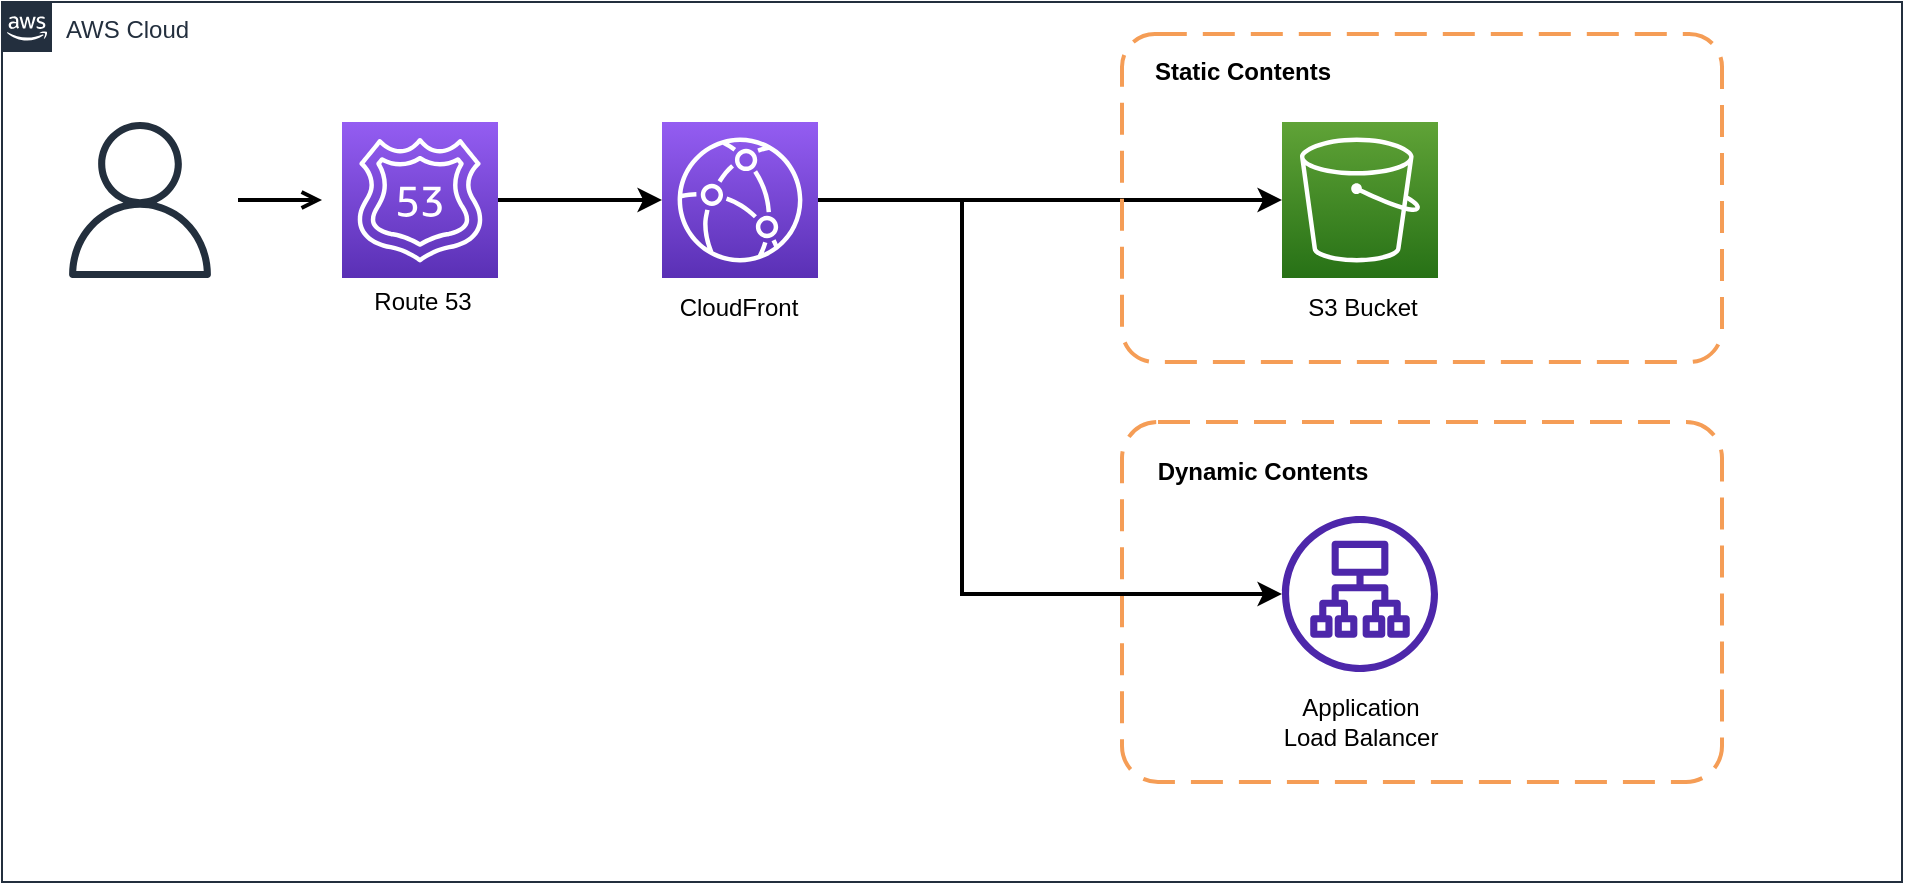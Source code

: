 <mxfile version="20.1.1" type="github"><diagram id="Ht1M8jgEwFfnCIfOTk4-" name="Page-1"><mxGraphModel dx="1061" dy="620" grid="1" gridSize="10" guides="1" tooltips="1" connect="1" arrows="1" fold="1" page="1" pageScale="1" pageWidth="1169" pageHeight="827" math="0" shadow="0"><root><mxCell id="0"/><mxCell id="1" parent="0"/><mxCell id="UEzPUAAOIrF-is8g5C7q-74" value="AWS Cloud" style="points=[[0,0],[0.25,0],[0.5,0],[0.75,0],[1,0],[1,0.25],[1,0.5],[1,0.75],[1,1],[0.75,1],[0.5,1],[0.25,1],[0,1],[0,0.75],[0,0.5],[0,0.25]];outlineConnect=0;gradientColor=none;html=1;whiteSpace=wrap;fontSize=12;fontStyle=0;shape=mxgraph.aws4.group;grIcon=mxgraph.aws4.group_aws_cloud_alt;strokeColor=#232F3E;fillColor=none;verticalAlign=top;align=left;spacingLeft=30;fontColor=#232F3E;dashed=0;labelBackgroundColor=#ffffff;container=1;pointerEvents=0;collapsible=0;recursiveResize=0;" parent="1" vertex="1"><mxGeometry x="120" y="80" width="950" height="440" as="geometry"/></mxCell><mxCell id="76puuDSHmPxs89M5ZQmI-17" value="" style="rounded=1;arcSize=10;dashed=1;strokeColor=#F59D56;fillColor=none;gradientColor=none;dashPattern=8 4;strokeWidth=2;" vertex="1" parent="UEzPUAAOIrF-is8g5C7q-74"><mxGeometry x="560" y="210" width="300" height="180" as="geometry"/></mxCell><mxCell id="76puuDSHmPxs89M5ZQmI-1" value="" style="sketch=0;outlineConnect=0;fontColor=#232F3E;gradientColor=none;fillColor=#232F3D;strokeColor=none;dashed=0;verticalLabelPosition=bottom;verticalAlign=top;align=center;html=1;fontSize=12;fontStyle=0;aspect=fixed;pointerEvents=1;shape=mxgraph.aws4.user;" vertex="1" parent="UEzPUAAOIrF-is8g5C7q-74"><mxGeometry x="30" y="60" width="78" height="78" as="geometry"/></mxCell><mxCell id="76puuDSHmPxs89M5ZQmI-4" style="edgeStyle=orthogonalEdgeStyle;rounded=0;orthogonalLoop=1;jettySize=auto;html=1;entryX=0;entryY=0.5;entryDx=0;entryDy=0;entryPerimeter=0;strokeWidth=2;" edge="1" parent="UEzPUAAOIrF-is8g5C7q-74" source="76puuDSHmPxs89M5ZQmI-2" target="76puuDSHmPxs89M5ZQmI-3"><mxGeometry relative="1" as="geometry"/></mxCell><mxCell id="76puuDSHmPxs89M5ZQmI-2" value="" style="sketch=0;points=[[0,0,0],[0.25,0,0],[0.5,0,0],[0.75,0,0],[1,0,0],[0,1,0],[0.25,1,0],[0.5,1,0],[0.75,1,0],[1,1,0],[0,0.25,0],[0,0.5,0],[0,0.75,0],[1,0.25,0],[1,0.5,0],[1,0.75,0]];outlineConnect=0;fontColor=#232F3E;gradientColor=#945DF2;gradientDirection=north;fillColor=#5A30B5;strokeColor=#ffffff;dashed=0;verticalLabelPosition=bottom;verticalAlign=top;align=center;html=1;fontSize=12;fontStyle=0;aspect=fixed;shape=mxgraph.aws4.resourceIcon;resIcon=mxgraph.aws4.route_53;" vertex="1" parent="UEzPUAAOIrF-is8g5C7q-74"><mxGeometry x="170" y="60" width="78" height="78" as="geometry"/></mxCell><mxCell id="76puuDSHmPxs89M5ZQmI-25" style="edgeStyle=orthogonalEdgeStyle;rounded=0;orthogonalLoop=1;jettySize=auto;html=1;strokeWidth=2;" edge="1" parent="UEzPUAAOIrF-is8g5C7q-74" source="76puuDSHmPxs89M5ZQmI-3" target="76puuDSHmPxs89M5ZQmI-9"><mxGeometry relative="1" as="geometry"/></mxCell><mxCell id="76puuDSHmPxs89M5ZQmI-27" style="edgeStyle=orthogonalEdgeStyle;rounded=0;orthogonalLoop=1;jettySize=auto;html=1;strokeWidth=2;" edge="1" parent="UEzPUAAOIrF-is8g5C7q-74" source="76puuDSHmPxs89M5ZQmI-3" target="76puuDSHmPxs89M5ZQmI-19"><mxGeometry relative="1" as="geometry"><Array as="points"><mxPoint x="480" y="99"/><mxPoint x="480" y="296"/></Array></mxGeometry></mxCell><mxCell id="76puuDSHmPxs89M5ZQmI-3" value="" style="sketch=0;points=[[0,0,0],[0.25,0,0],[0.5,0,0],[0.75,0,0],[1,0,0],[0,1,0],[0.25,1,0],[0.5,1,0],[0.75,1,0],[1,1,0],[0,0.25,0],[0,0.5,0],[0,0.75,0],[1,0.25,0],[1,0.5,0],[1,0.75,0]];outlineConnect=0;fontColor=#232F3E;gradientColor=#945DF2;gradientDirection=north;fillColor=#5A30B5;strokeColor=#ffffff;dashed=0;verticalLabelPosition=bottom;verticalAlign=top;align=center;html=1;fontSize=12;fontStyle=0;aspect=fixed;shape=mxgraph.aws4.resourceIcon;resIcon=mxgraph.aws4.cloudfront;" vertex="1" parent="UEzPUAAOIrF-is8g5C7q-74"><mxGeometry x="330" y="60" width="78" height="78" as="geometry"/></mxCell><mxCell id="76puuDSHmPxs89M5ZQmI-6" value="CloudFront" style="text;html=1;align=center;verticalAlign=middle;resizable=0;points=[];autosize=1;strokeColor=none;fillColor=none;" vertex="1" parent="UEzPUAAOIrF-is8g5C7q-74"><mxGeometry x="328" y="138" width="80" height="30" as="geometry"/></mxCell><mxCell id="76puuDSHmPxs89M5ZQmI-9" value="" style="sketch=0;points=[[0,0,0],[0.25,0,0],[0.5,0,0],[0.75,0,0],[1,0,0],[0,1,0],[0.25,1,0],[0.5,1,0],[0.75,1,0],[1,1,0],[0,0.25,0],[0,0.5,0],[0,0.75,0],[1,0.25,0],[1,0.5,0],[1,0.75,0]];outlineConnect=0;fontColor=#232F3E;gradientColor=#60A337;gradientDirection=north;fillColor=#277116;strokeColor=#ffffff;dashed=0;verticalLabelPosition=bottom;verticalAlign=top;align=center;html=1;fontSize=12;fontStyle=0;aspect=fixed;shape=mxgraph.aws4.resourceIcon;resIcon=mxgraph.aws4.s3;" vertex="1" parent="UEzPUAAOIrF-is8g5C7q-74"><mxGeometry x="640" y="60" width="78" height="78" as="geometry"/></mxCell><mxCell id="76puuDSHmPxs89M5ZQmI-14" value="" style="rounded=1;arcSize=10;dashed=1;strokeColor=#F59D56;fillColor=none;gradientColor=none;dashPattern=8 4;strokeWidth=2;" vertex="1" parent="UEzPUAAOIrF-is8g5C7q-74"><mxGeometry x="560" y="16" width="300" height="164" as="geometry"/></mxCell><mxCell id="76puuDSHmPxs89M5ZQmI-16" value="Static Contents" style="text;html=1;align=center;verticalAlign=middle;resizable=0;points=[];autosize=1;strokeColor=none;fillColor=none;fontStyle=1" vertex="1" parent="UEzPUAAOIrF-is8g5C7q-74"><mxGeometry x="565" y="20" width="110" height="30" as="geometry"/></mxCell><mxCell id="76puuDSHmPxs89M5ZQmI-18" value="Dynamic Contents" style="text;html=1;align=center;verticalAlign=middle;resizable=0;points=[];autosize=1;strokeColor=none;fillColor=none;fontStyle=1" vertex="1" parent="UEzPUAAOIrF-is8g5C7q-74"><mxGeometry x="565" y="220" width="130" height="30" as="geometry"/></mxCell><mxCell id="76puuDSHmPxs89M5ZQmI-19" value="" style="sketch=0;outlineConnect=0;fontColor=#232F3E;gradientColor=none;fillColor=#4D27AA;strokeColor=none;dashed=0;verticalLabelPosition=bottom;verticalAlign=top;align=center;html=1;fontSize=12;fontStyle=0;aspect=fixed;pointerEvents=1;shape=mxgraph.aws4.application_load_balancer;" vertex="1" parent="UEzPUAAOIrF-is8g5C7q-74"><mxGeometry x="640" y="257" width="78" height="78" as="geometry"/></mxCell><mxCell id="76puuDSHmPxs89M5ZQmI-20" value="Application&lt;br&gt;Load Balancer" style="text;html=1;align=center;verticalAlign=middle;resizable=0;points=[];autosize=1;strokeColor=none;fillColor=none;" vertex="1" parent="UEzPUAAOIrF-is8g5C7q-74"><mxGeometry x="629" y="340" width="100" height="40" as="geometry"/></mxCell><mxCell id="76puuDSHmPxs89M5ZQmI-21" value="S3 Bucket" style="text;html=1;align=center;verticalAlign=middle;resizable=0;points=[];autosize=1;strokeColor=none;fillColor=none;" vertex="1" parent="UEzPUAAOIrF-is8g5C7q-74"><mxGeometry x="640" y="138" width="80" height="30" as="geometry"/></mxCell><mxCell id="UEzPUAAOIrF-is8g5C7q-88" value="" style="edgeStyle=orthogonalEdgeStyle;rounded=0;orthogonalLoop=1;jettySize=auto;html=1;endArrow=open;endFill=0;strokeWidth=2;" parent="1" edge="1"><mxGeometry relative="1" as="geometry"><mxPoint x="238" y="179" as="sourcePoint"/><mxPoint x="280.008" y="179" as="targetPoint"/></mxGeometry></mxCell><mxCell id="76puuDSHmPxs89M5ZQmI-8" value="Route 53" style="text;html=1;align=center;verticalAlign=middle;resizable=0;points=[];autosize=1;strokeColor=none;fillColor=none;" vertex="1" parent="1"><mxGeometry x="295" y="215" width="70" height="30" as="geometry"/></mxCell></root></mxGraphModel></diagram></mxfile>
